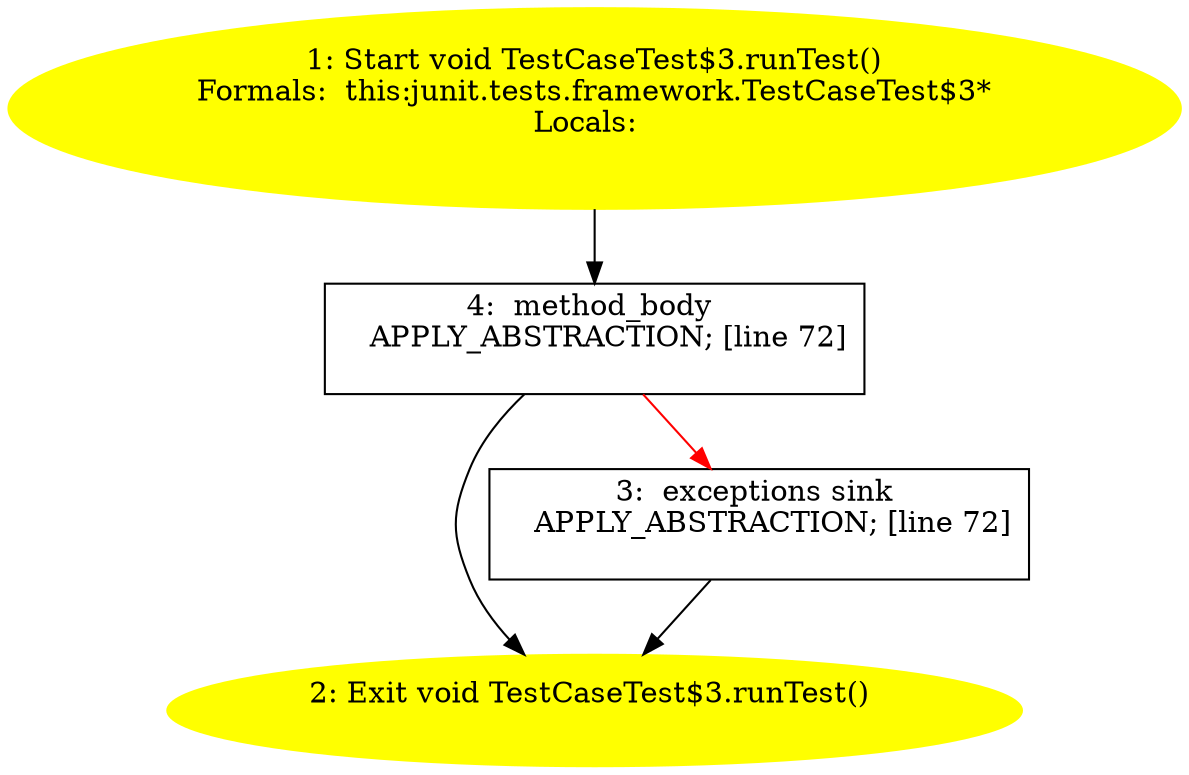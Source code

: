 /* @generated */
digraph cfg {
"junit.tests.framework.TestCaseTest$3.runTest():void.f56e355445e7e56bb5a435fd4682b91a_1" [label="1: Start void TestCaseTest$3.runTest()\nFormals:  this:junit.tests.framework.TestCaseTest$3*\nLocals:  \n  " color=yellow style=filled]
	

	 "junit.tests.framework.TestCaseTest$3.runTest():void.f56e355445e7e56bb5a435fd4682b91a_1" -> "junit.tests.framework.TestCaseTest$3.runTest():void.f56e355445e7e56bb5a435fd4682b91a_4" ;
"junit.tests.framework.TestCaseTest$3.runTest():void.f56e355445e7e56bb5a435fd4682b91a_2" [label="2: Exit void TestCaseTest$3.runTest() \n  " color=yellow style=filled]
	

"junit.tests.framework.TestCaseTest$3.runTest():void.f56e355445e7e56bb5a435fd4682b91a_3" [label="3:  exceptions sink \n   APPLY_ABSTRACTION; [line 72]\n " shape="box"]
	

	 "junit.tests.framework.TestCaseTest$3.runTest():void.f56e355445e7e56bb5a435fd4682b91a_3" -> "junit.tests.framework.TestCaseTest$3.runTest():void.f56e355445e7e56bb5a435fd4682b91a_2" ;
"junit.tests.framework.TestCaseTest$3.runTest():void.f56e355445e7e56bb5a435fd4682b91a_4" [label="4:  method_body \n   APPLY_ABSTRACTION; [line 72]\n " shape="box"]
	

	 "junit.tests.framework.TestCaseTest$3.runTest():void.f56e355445e7e56bb5a435fd4682b91a_4" -> "junit.tests.framework.TestCaseTest$3.runTest():void.f56e355445e7e56bb5a435fd4682b91a_2" ;
	 "junit.tests.framework.TestCaseTest$3.runTest():void.f56e355445e7e56bb5a435fd4682b91a_4" -> "junit.tests.framework.TestCaseTest$3.runTest():void.f56e355445e7e56bb5a435fd4682b91a_3" [color="red" ];
}
